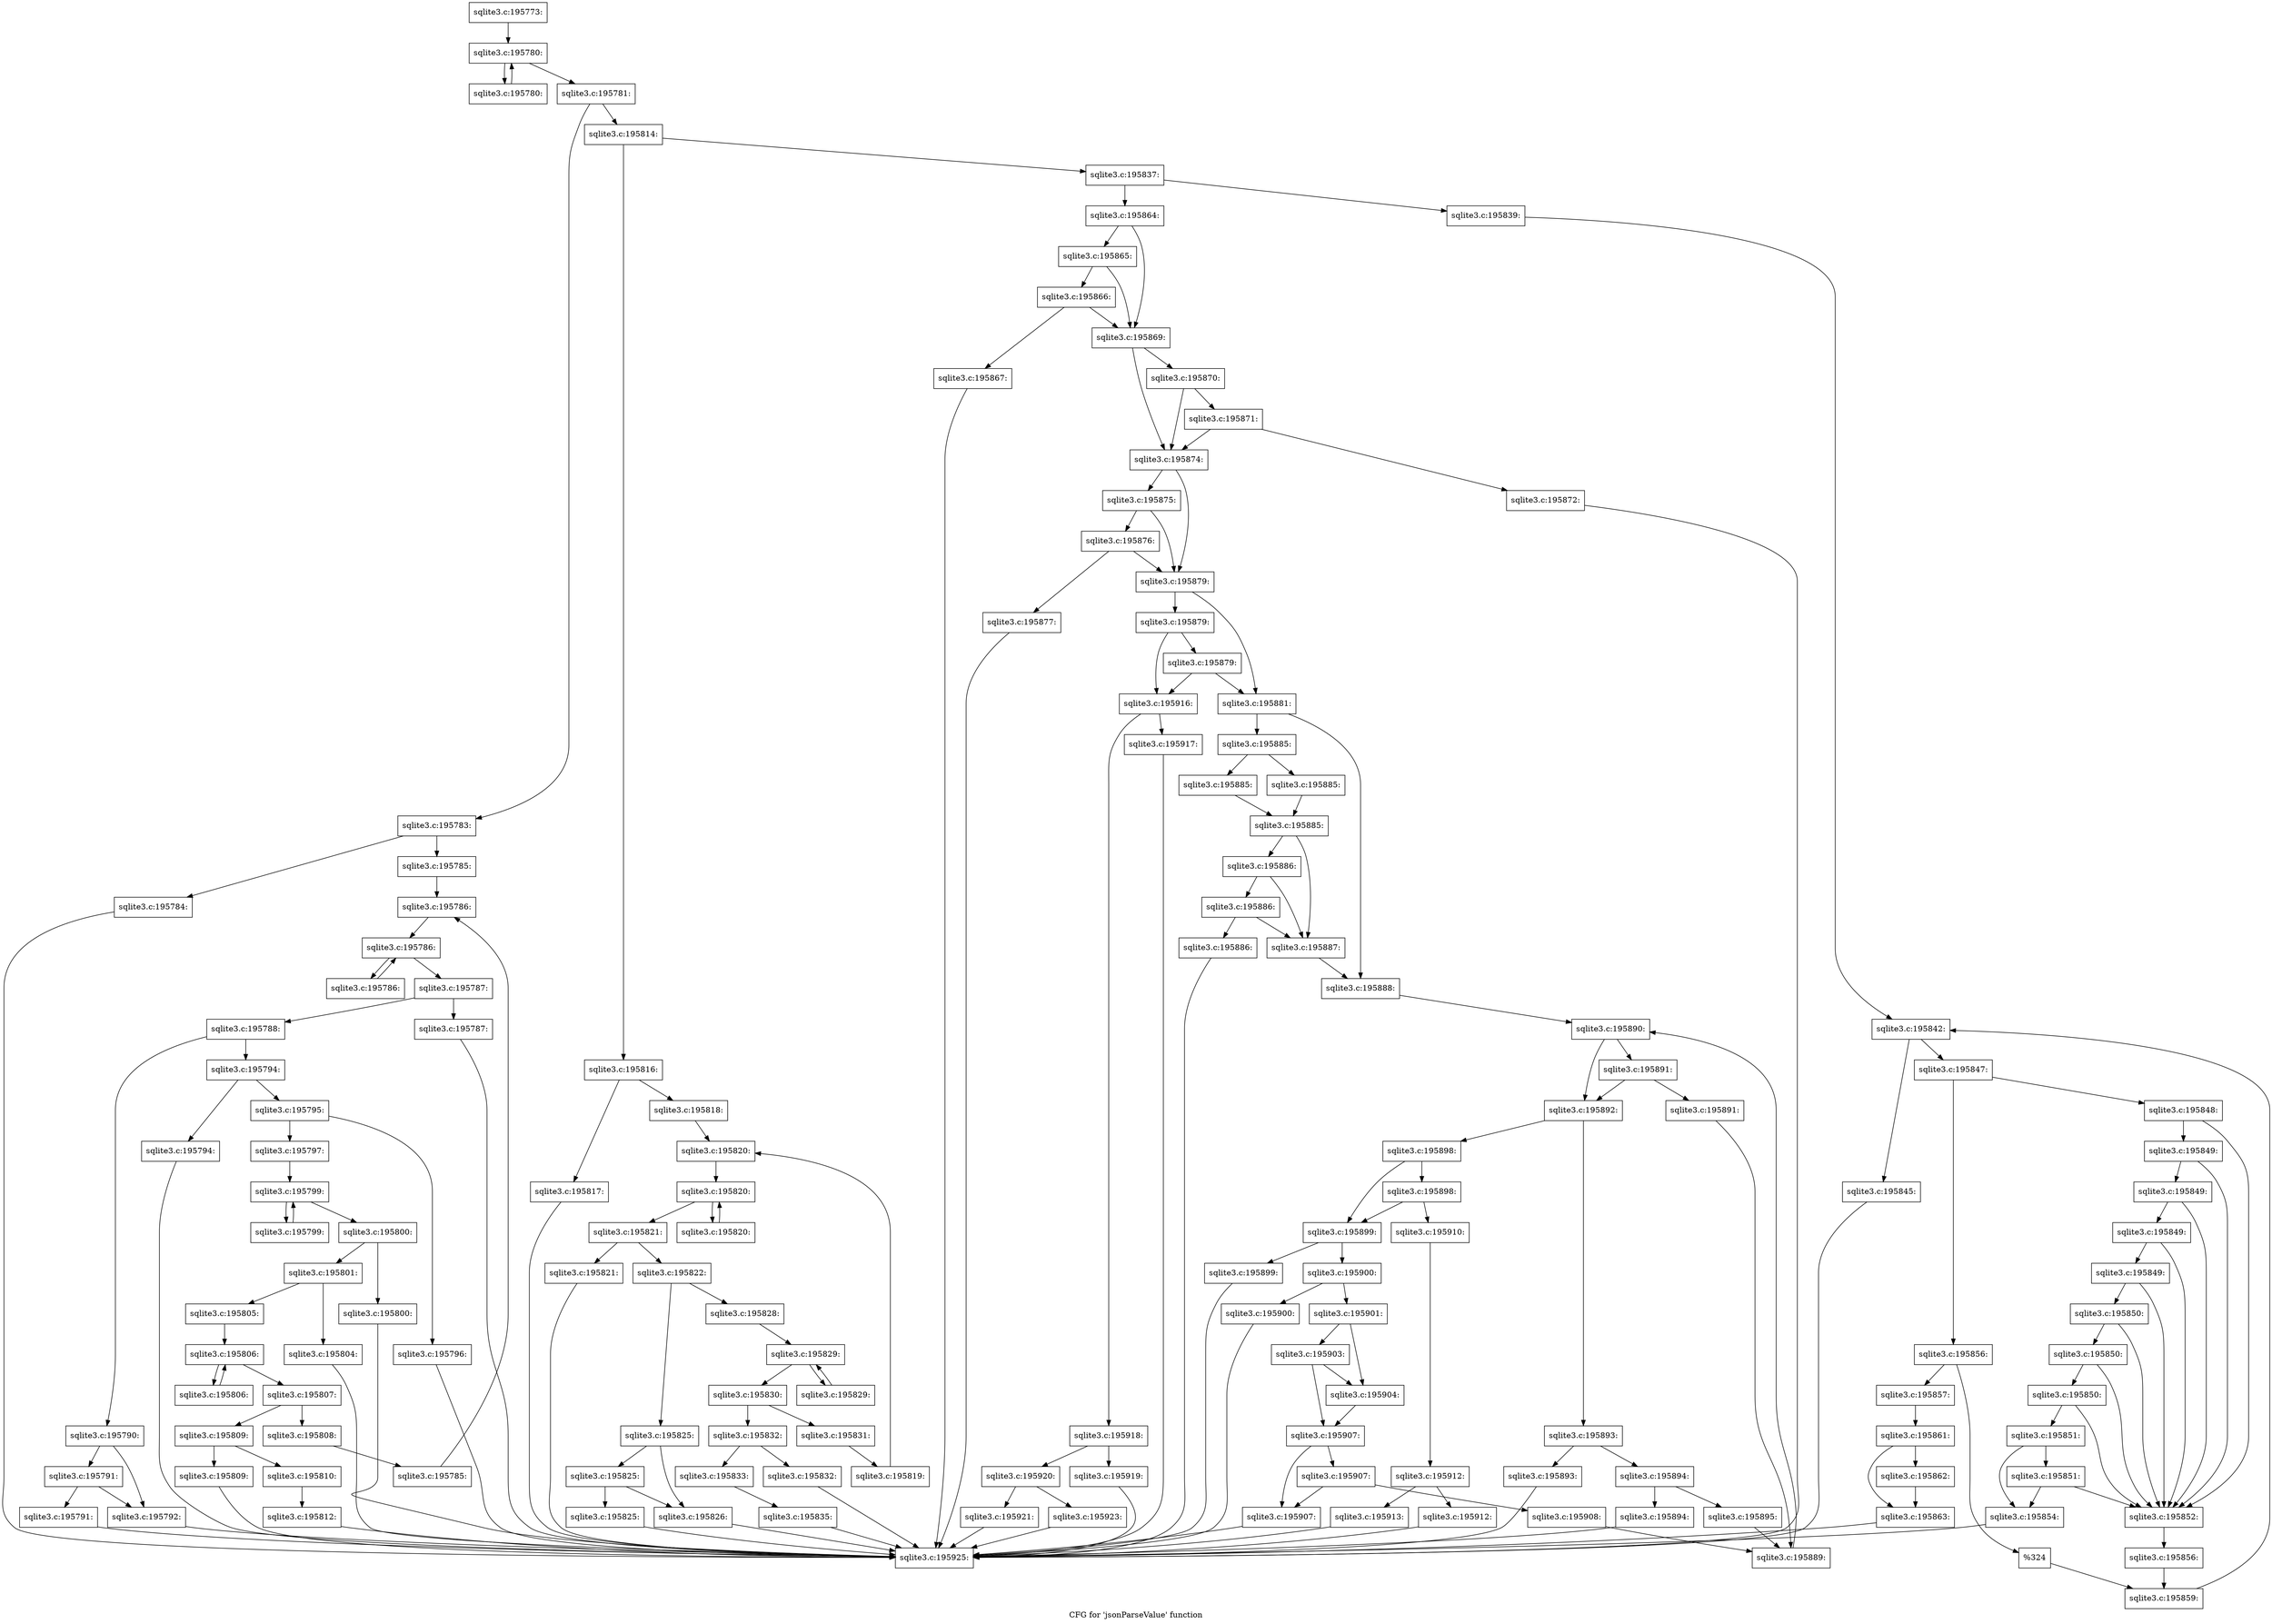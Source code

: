 digraph "CFG for 'jsonParseValue' function" {
	label="CFG for 'jsonParseValue' function";

	Node0x55c0fa7cfa50 [shape=record,label="{sqlite3.c:195773:}"];
	Node0x55c0fa7cfa50 -> Node0x55c0fa7d98a0;
	Node0x55c0fa7d98a0 [shape=record,label="{sqlite3.c:195780:}"];
	Node0x55c0fa7d98a0 -> Node0x55c0fa7d9f10;
	Node0x55c0fa7d98a0 -> Node0x55c0fa7d9a00;
	Node0x55c0fa7d9f10 [shape=record,label="{sqlite3.c:195780:}"];
	Node0x55c0fa7d9f10 -> Node0x55c0fa7d98a0;
	Node0x55c0fa7d9a00 [shape=record,label="{sqlite3.c:195781:}"];
	Node0x55c0fa7d9a00 -> Node0x55c0fa7da4f0;
	Node0x55c0fa7d9a00 -> Node0x55c0fa7da590;
	Node0x55c0fa7da4f0 [shape=record,label="{sqlite3.c:195783:}"];
	Node0x55c0fa7da4f0 -> Node0x55c0f6de5b10;
	Node0x55c0fa7da4f0 -> Node0x55c0fa7db3c0;
	Node0x55c0f6de5b10 [shape=record,label="{sqlite3.c:195784:}"];
	Node0x55c0f6de5b10 -> Node0x55c0fa7cfbd0;
	Node0x55c0fa7db3c0 [shape=record,label="{sqlite3.c:195785:}"];
	Node0x55c0fa7db3c0 -> Node0x55c0fa7dbcd0;
	Node0x55c0fa7dbcd0 [shape=record,label="{sqlite3.c:195786:}"];
	Node0x55c0fa7dbcd0 -> Node0x55c0fa7dbeb0;
	Node0x55c0fa7dbeb0 [shape=record,label="{sqlite3.c:195786:}"];
	Node0x55c0fa7dbeb0 -> Node0x55c0fa7dc210;
	Node0x55c0fa7dbeb0 -> Node0x55c0fa7dbf30;
	Node0x55c0fa7dc210 [shape=record,label="{sqlite3.c:195786:}"];
	Node0x55c0fa7dc210 -> Node0x55c0fa7dbeb0;
	Node0x55c0fa7dbf30 [shape=record,label="{sqlite3.c:195787:}"];
	Node0x55c0fa7dbf30 -> Node0x55c0fa7dc6f0;
	Node0x55c0fa7dbf30 -> Node0x55c0fa7dc740;
	Node0x55c0fa7dc6f0 [shape=record,label="{sqlite3.c:195787:}"];
	Node0x55c0fa7dc6f0 -> Node0x55c0fa7cfbd0;
	Node0x55c0fa7dc740 [shape=record,label="{sqlite3.c:195788:}"];
	Node0x55c0fa7dc740 -> Node0x55c0fa7dd200;
	Node0x55c0fa7dc740 -> Node0x55c0fa7dd250;
	Node0x55c0fa7dd200 [shape=record,label="{sqlite3.c:195790:}"];
	Node0x55c0fa7dd200 -> Node0x55c0fa7dd9e0;
	Node0x55c0fa7dd200 -> Node0x55c0fa7dd990;
	Node0x55c0fa7dd9e0 [shape=record,label="{sqlite3.c:195791:}"];
	Node0x55c0fa7dd9e0 -> Node0x55c0fa7dd940;
	Node0x55c0fa7dd9e0 -> Node0x55c0fa7dd990;
	Node0x55c0fa7dd940 [shape=record,label="{sqlite3.c:195791:}"];
	Node0x55c0fa7dd940 -> Node0x55c0fa7cfbd0;
	Node0x55c0fa7dd990 [shape=record,label="{sqlite3.c:195792:}"];
	Node0x55c0fa7dd990 -> Node0x55c0fa7cfbd0;
	Node0x55c0fa7dd250 [shape=record,label="{sqlite3.c:195794:}"];
	Node0x55c0fa7dd250 -> Node0x55c0fa7de7e0;
	Node0x55c0fa7dd250 -> Node0x55c0fa7de830;
	Node0x55c0fa7de7e0 [shape=record,label="{sqlite3.c:195794:}"];
	Node0x55c0fa7de7e0 -> Node0x55c0fa7cfbd0;
	Node0x55c0fa7de830 [shape=record,label="{sqlite3.c:195795:}"];
	Node0x55c0fa7de830 -> Node0x55c0fa7df540;
	Node0x55c0fa7de830 -> Node0x55c0fa7df590;
	Node0x55c0fa7df540 [shape=record,label="{sqlite3.c:195796:}"];
	Node0x55c0fa7df540 -> Node0x55c0fa7cfbd0;
	Node0x55c0fa7df590 [shape=record,label="{sqlite3.c:195797:}"];
	Node0x55c0fa7df590 -> Node0x55c0fa7e01d0;
	Node0x55c0fa7e01d0 [shape=record,label="{sqlite3.c:195799:}"];
	Node0x55c0fa7e01d0 -> Node0x55c0fa7e0840;
	Node0x55c0fa7e01d0 -> Node0x55c0fa7e0330;
	Node0x55c0fa7e0840 [shape=record,label="{sqlite3.c:195799:}"];
	Node0x55c0fa7e0840 -> Node0x55c0fa7e01d0;
	Node0x55c0fa7e0330 [shape=record,label="{sqlite3.c:195800:}"];
	Node0x55c0fa7e0330 -> Node0x55c0fa7e0d20;
	Node0x55c0fa7e0330 -> Node0x55c0fa7e0d70;
	Node0x55c0fa7e0d20 [shape=record,label="{sqlite3.c:195800:}"];
	Node0x55c0fa7e0d20 -> Node0x55c0fa7cfbd0;
	Node0x55c0fa7e0d70 [shape=record,label="{sqlite3.c:195801:}"];
	Node0x55c0fa7e0d70 -> Node0x55c0fa7e1ce0;
	Node0x55c0fa7e0d70 -> Node0x55c0fa7e1d30;
	Node0x55c0fa7e1ce0 [shape=record,label="{sqlite3.c:195804:}"];
	Node0x55c0fa7e1ce0 -> Node0x55c0fa7cfbd0;
	Node0x55c0fa7e1d30 [shape=record,label="{sqlite3.c:195805:}"];
	Node0x55c0fa7e1d30 -> Node0x55c0fa7e2340;
	Node0x55c0fa7e2340 [shape=record,label="{sqlite3.c:195806:}"];
	Node0x55c0fa7e2340 -> Node0x55c0fa7e29b0;
	Node0x55c0fa7e2340 -> Node0x55c0fa7e24a0;
	Node0x55c0fa7e29b0 [shape=record,label="{sqlite3.c:195806:}"];
	Node0x55c0fa7e29b0 -> Node0x55c0fa7e2340;
	Node0x55c0fa7e24a0 [shape=record,label="{sqlite3.c:195807:}"];
	Node0x55c0fa7e24a0 -> Node0x55c0fa7e31d0;
	Node0x55c0fa7e24a0 -> Node0x55c0fa7e3220;
	Node0x55c0fa7e31d0 [shape=record,label="{sqlite3.c:195808:}"];
	Node0x55c0fa7e31d0 -> Node0x55c0fa7dbd80;
	Node0x55c0fa7e3220 [shape=record,label="{sqlite3.c:195809:}"];
	Node0x55c0fa7e3220 -> Node0x55c0fa7e3690;
	Node0x55c0fa7e3220 -> Node0x55c0fa7e36e0;
	Node0x55c0fa7e3690 [shape=record,label="{sqlite3.c:195809:}"];
	Node0x55c0fa7e3690 -> Node0x55c0fa7cfbd0;
	Node0x55c0fa7e36e0 [shape=record,label="{sqlite3.c:195810:}"];
	Node0x55c0fa7e36e0 -> Node0x55c0fa7dba30;
	Node0x55c0fa7dbd80 [shape=record,label="{sqlite3.c:195785:}"];
	Node0x55c0fa7dbd80 -> Node0x55c0fa7dbcd0;
	Node0x55c0fa7dba30 [shape=record,label="{sqlite3.c:195812:}"];
	Node0x55c0fa7dba30 -> Node0x55c0fa7cfbd0;
	Node0x55c0fa7da590 [shape=record,label="{sqlite3.c:195814:}"];
	Node0x55c0fa7da590 -> Node0x55c0fa7e4ca0;
	Node0x55c0fa7da590 -> Node0x55c0fa7e4d40;
	Node0x55c0fa7e4ca0 [shape=record,label="{sqlite3.c:195816:}"];
	Node0x55c0fa7e4ca0 -> Node0x55c0fa7e54a0;
	Node0x55c0fa7e4ca0 -> Node0x55c0fa7e54f0;
	Node0x55c0fa7e54a0 [shape=record,label="{sqlite3.c:195817:}"];
	Node0x55c0fa7e54a0 -> Node0x55c0fa7cfbd0;
	Node0x55c0fa7e54f0 [shape=record,label="{sqlite3.c:195818:}"];
	Node0x55c0fa7e54f0 -> Node0x55c0fa7e6320;
	Node0x55c0fa7e6320 [shape=record,label="{sqlite3.c:195820:}"];
	Node0x55c0fa7e6320 -> Node0x55c0fa7e65e0;
	Node0x55c0fa7e65e0 [shape=record,label="{sqlite3.c:195820:}"];
	Node0x55c0fa7e65e0 -> Node0x55c0fa7e6c50;
	Node0x55c0fa7e65e0 -> Node0x55c0fa7e6740;
	Node0x55c0fa7e6c50 [shape=record,label="{sqlite3.c:195820:}"];
	Node0x55c0fa7e6c50 -> Node0x55c0fa7e65e0;
	Node0x55c0fa7e6740 [shape=record,label="{sqlite3.c:195821:}"];
	Node0x55c0fa7e6740 -> Node0x55c0fa7e7130;
	Node0x55c0fa7e6740 -> Node0x55c0fa7e7180;
	Node0x55c0fa7e7130 [shape=record,label="{sqlite3.c:195821:}"];
	Node0x55c0fa7e7130 -> Node0x55c0fa7cfbd0;
	Node0x55c0fa7e7180 [shape=record,label="{sqlite3.c:195822:}"];
	Node0x55c0fa7e7180 -> Node0x55c0fa7e7f90;
	Node0x55c0fa7e7180 -> Node0x55c0fa7e7fe0;
	Node0x55c0fa7e7f90 [shape=record,label="{sqlite3.c:195825:}"];
	Node0x55c0fa7e7f90 -> Node0x55c0fa7e8490;
	Node0x55c0fa7e7f90 -> Node0x55c0fa7e8440;
	Node0x55c0fa7e8490 [shape=record,label="{sqlite3.c:195825:}"];
	Node0x55c0fa7e8490 -> Node0x55c0fa7e83f0;
	Node0x55c0fa7e8490 -> Node0x55c0fa7e8440;
	Node0x55c0fa7e83f0 [shape=record,label="{sqlite3.c:195825:}"];
	Node0x55c0fa7e83f0 -> Node0x55c0fa7cfbd0;
	Node0x55c0fa7e8440 [shape=record,label="{sqlite3.c:195826:}"];
	Node0x55c0fa7e8440 -> Node0x55c0fa7cfbd0;
	Node0x55c0fa7e7fe0 [shape=record,label="{sqlite3.c:195828:}"];
	Node0x55c0fa7e7fe0 -> Node0x55c0fa7e9340;
	Node0x55c0fa7e9340 [shape=record,label="{sqlite3.c:195829:}"];
	Node0x55c0fa7e9340 -> Node0x55c0fa7e99b0;
	Node0x55c0fa7e9340 -> Node0x55c0fa7e94a0;
	Node0x55c0fa7e99b0 [shape=record,label="{sqlite3.c:195829:}"];
	Node0x55c0fa7e99b0 -> Node0x55c0fa7e9340;
	Node0x55c0fa7e94a0 [shape=record,label="{sqlite3.c:195830:}"];
	Node0x55c0fa7e94a0 -> Node0x55c0fa7ea1d0;
	Node0x55c0fa7e94a0 -> Node0x55c0fa7ea220;
	Node0x55c0fa7ea1d0 [shape=record,label="{sqlite3.c:195831:}"];
	Node0x55c0fa7ea1d0 -> Node0x55c0fa7e64b0;
	Node0x55c0fa7ea220 [shape=record,label="{sqlite3.c:195832:}"];
	Node0x55c0fa7ea220 -> Node0x55c0fa7ea690;
	Node0x55c0fa7ea220 -> Node0x55c0fa7ea6e0;
	Node0x55c0fa7ea690 [shape=record,label="{sqlite3.c:195832:}"];
	Node0x55c0fa7ea690 -> Node0x55c0fa7cfbd0;
	Node0x55c0fa7ea6e0 [shape=record,label="{sqlite3.c:195833:}"];
	Node0x55c0fa7ea6e0 -> Node0x55c0fa7e6010;
	Node0x55c0fa7e64b0 [shape=record,label="{sqlite3.c:195819:}"];
	Node0x55c0fa7e64b0 -> Node0x55c0fa7e6320;
	Node0x55c0fa7e6010 [shape=record,label="{sqlite3.c:195835:}"];
	Node0x55c0fa7e6010 -> Node0x55c0fa7cfbd0;
	Node0x55c0fa7e4d40 [shape=record,label="{sqlite3.c:195837:}"];
	Node0x55c0fa7e4d40 -> Node0x55c0fa7ebca0;
	Node0x55c0fa7e4d40 -> Node0x55c0fa7ebd40;
	Node0x55c0fa7ebca0 [shape=record,label="{sqlite3.c:195839:}"];
	Node0x55c0fa7ebca0 -> Node0x55c0fa7ec7a0;
	Node0x55c0fa7ec7a0 [shape=record,label="{sqlite3.c:195842:}"];
	Node0x55c0fa7ec7a0 -> Node0x55c0fa7ece30;
	Node0x55c0fa7ec7a0 -> Node0x55c0fa7ece80;
	Node0x55c0fa7ece30 [shape=record,label="{sqlite3.c:195845:}"];
	Node0x55c0fa7ece30 -> Node0x55c0fa7cfbd0;
	Node0x55c0fa7ece80 [shape=record,label="{sqlite3.c:195847:}"];
	Node0x55c0fa7ece80 -> Node0x55c0fa7ed630;
	Node0x55c0fa7ece80 -> Node0x55c0fa7ed6d0;
	Node0x55c0fa7ed630 [shape=record,label="{sqlite3.c:195848:}"];
	Node0x55c0fa7ed630 -> Node0x55c0fa7edfe0;
	Node0x55c0fa7ed630 -> Node0x55c0fa7ee450;
	Node0x55c0fa7ee450 [shape=record,label="{sqlite3.c:195849:}"];
	Node0x55c0fa7ee450 -> Node0x55c0fa7edfe0;
	Node0x55c0fa7ee450 -> Node0x55c0fa7ee3d0;
	Node0x55c0fa7ee3d0 [shape=record,label="{sqlite3.c:195849:}"];
	Node0x55c0fa7ee3d0 -> Node0x55c0fa7edfe0;
	Node0x55c0fa7ee3d0 -> Node0x55c0fa7ee350;
	Node0x55c0fa7ee350 [shape=record,label="{sqlite3.c:195849:}"];
	Node0x55c0fa7ee350 -> Node0x55c0fa7edfe0;
	Node0x55c0fa7ee350 -> Node0x55c0fa7ee2d0;
	Node0x55c0fa7ee2d0 [shape=record,label="{sqlite3.c:195849:}"];
	Node0x55c0fa7ee2d0 -> Node0x55c0fa7edfe0;
	Node0x55c0fa7ee2d0 -> Node0x55c0fa7ee250;
	Node0x55c0fa7ee250 [shape=record,label="{sqlite3.c:195850:}"];
	Node0x55c0fa7ee250 -> Node0x55c0fa7edfe0;
	Node0x55c0fa7ee250 -> Node0x55c0fa7ee1d0;
	Node0x55c0fa7ee1d0 [shape=record,label="{sqlite3.c:195850:}"];
	Node0x55c0fa7ee1d0 -> Node0x55c0fa7edfe0;
	Node0x55c0fa7ee1d0 -> Node0x55c0fa7ee150;
	Node0x55c0fa7ee150 [shape=record,label="{sqlite3.c:195850:}"];
	Node0x55c0fa7ee150 -> Node0x55c0fa7edfe0;
	Node0x55c0fa7ee150 -> Node0x55c0fa7ee0d0;
	Node0x55c0fa7ee0d0 [shape=record,label="{sqlite3.c:195851:}"];
	Node0x55c0fa7ee0d0 -> Node0x55c0fa7efac0;
	Node0x55c0fa7ee0d0 -> Node0x55c0fa7ee080;
	Node0x55c0fa7efac0 [shape=record,label="{sqlite3.c:195851:}"];
	Node0x55c0fa7efac0 -> Node0x55c0fa7edfe0;
	Node0x55c0fa7efac0 -> Node0x55c0fa7ee080;
	Node0x55c0fa7edfe0 [shape=record,label="{sqlite3.c:195852:}"];
	Node0x55c0fa7edfe0 -> Node0x55c0fa7ee030;
	Node0x55c0fa7ee080 [shape=record,label="{sqlite3.c:195854:}"];
	Node0x55c0fa7ee080 -> Node0x55c0fa7cfbd0;
	Node0x55c0fa7ee030 [shape=record,label="{sqlite3.c:195856:}"];
	Node0x55c0fa7ee030 -> Node0x55c0fa7ed680;
	Node0x55c0fa7ed6d0 [shape=record,label="{sqlite3.c:195856:}"];
	Node0x55c0fa7ed6d0 -> Node0x55c0f6de5b60;
	Node0x55c0fa7ed6d0 -> Node0x55c0fa7f0440;
	Node0x55c0f6de5b60 [shape=record,label="{sqlite3.c:195857:}"];
	Node0x55c0f6de5b60 -> Node0x55c0fa7ec710;
	Node0x55c0fa7f0440 [shape=record,label="{%324}"];
	Node0x55c0fa7f0440 -> Node0x55c0fa7ed680;
	Node0x55c0fa7ed680 [shape=record,label="{sqlite3.c:195859:}"];
	Node0x55c0fa7ed680 -> Node0x55c0fa7ec7a0;
	Node0x55c0fa7ec710 [shape=record,label="{sqlite3.c:195861:}"];
	Node0x55c0fa7ec710 -> Node0x55c0fa7f1af0;
	Node0x55c0fa7ec710 -> Node0x55c0fa7f1aa0;
	Node0x55c0fa7f1aa0 [shape=record,label="{sqlite3.c:195862:}"];
	Node0x55c0fa7f1aa0 -> Node0x55c0fa7f1af0;
	Node0x55c0fa7f1af0 [shape=record,label="{sqlite3.c:195863:}"];
	Node0x55c0fa7f1af0 -> Node0x55c0fa7cfbd0;
	Node0x55c0fa7ebd40 [shape=record,label="{sqlite3.c:195864:}"];
	Node0x55c0fa7ebd40 -> Node0x55c0fa7f2ca0;
	Node0x55c0fa7ebd40 -> Node0x55c0fa7f2bd0;
	Node0x55c0fa7f2ca0 [shape=record,label="{sqlite3.c:195865:}"];
	Node0x55c0fa7f2ca0 -> Node0x55c0fa7f2c20;
	Node0x55c0fa7f2ca0 -> Node0x55c0fa7f2bd0;
	Node0x55c0fa7f2c20 [shape=record,label="{sqlite3.c:195866:}"];
	Node0x55c0fa7f2c20 -> Node0x55c0fa7f2bd0;
	Node0x55c0fa7f2c20 -> Node0x55c0fa7f2b30;
	Node0x55c0fa7f2b30 [shape=record,label="{sqlite3.c:195867:}"];
	Node0x55c0fa7f2b30 -> Node0x55c0fa7cfbd0;
	Node0x55c0fa7f2bd0 [shape=record,label="{sqlite3.c:195869:}"];
	Node0x55c0fa7f2bd0 -> Node0x55c0fa7f4460;
	Node0x55c0fa7f2bd0 -> Node0x55c0fa7f4390;
	Node0x55c0fa7f4460 [shape=record,label="{sqlite3.c:195870:}"];
	Node0x55c0fa7f4460 -> Node0x55c0fa7f43e0;
	Node0x55c0fa7f4460 -> Node0x55c0fa7f4390;
	Node0x55c0fa7f43e0 [shape=record,label="{sqlite3.c:195871:}"];
	Node0x55c0fa7f43e0 -> Node0x55c0fa7f4390;
	Node0x55c0fa7f43e0 -> Node0x55c0fa7f42f0;
	Node0x55c0fa7f42f0 [shape=record,label="{sqlite3.c:195872:}"];
	Node0x55c0fa7f42f0 -> Node0x55c0fa7cfbd0;
	Node0x55c0fa7f4390 [shape=record,label="{sqlite3.c:195874:}"];
	Node0x55c0fa7f4390 -> Node0x55c0fa7f5c20;
	Node0x55c0fa7f4390 -> Node0x55c0fa7f5b50;
	Node0x55c0fa7f5c20 [shape=record,label="{sqlite3.c:195875:}"];
	Node0x55c0fa7f5c20 -> Node0x55c0fa7f5ba0;
	Node0x55c0fa7f5c20 -> Node0x55c0fa7f5b50;
	Node0x55c0fa7f5ba0 [shape=record,label="{sqlite3.c:195876:}"];
	Node0x55c0fa7f5ba0 -> Node0x55c0fa7f5b50;
	Node0x55c0fa7f5ba0 -> Node0x55c0fa7f5ab0;
	Node0x55c0fa7f5ab0 [shape=record,label="{sqlite3.c:195877:}"];
	Node0x55c0fa7f5ab0 -> Node0x55c0fa7cfbd0;
	Node0x55c0fa7f5b50 [shape=record,label="{sqlite3.c:195879:}"];
	Node0x55c0fa7f5b50 -> Node0x55c0fa7f7270;
	Node0x55c0fa7f5b50 -> Node0x55c0fa7f7360;
	Node0x55c0fa7f7360 [shape=record,label="{sqlite3.c:195879:}"];
	Node0x55c0fa7f7360 -> Node0x55c0fa7f7700;
	Node0x55c0fa7f7360 -> Node0x55c0fa7f7310;
	Node0x55c0fa7f7700 [shape=record,label="{sqlite3.c:195879:}"];
	Node0x55c0fa7f7700 -> Node0x55c0fa7f7270;
	Node0x55c0fa7f7700 -> Node0x55c0fa7f7310;
	Node0x55c0fa7f7270 [shape=record,label="{sqlite3.c:195881:}"];
	Node0x55c0fa7f7270 -> Node0x55c0fa7f8510;
	Node0x55c0fa7f7270 -> Node0x55c0fa7f8560;
	Node0x55c0fa7f8510 [shape=record,label="{sqlite3.c:195885:}"];
	Node0x55c0fa7f8510 -> Node0x55c0fa7f89d0;
	Node0x55c0fa7f8510 -> Node0x55c0fa7f8a20;
	Node0x55c0fa7f89d0 [shape=record,label="{sqlite3.c:195885:}"];
	Node0x55c0fa7f89d0 -> Node0x55c0fa7f8a70;
	Node0x55c0fa7f8a20 [shape=record,label="{sqlite3.c:195885:}"];
	Node0x55c0fa7f8a20 -> Node0x55c0fa7f8a70;
	Node0x55c0fa7f8a70 [shape=record,label="{sqlite3.c:195885:}"];
	Node0x55c0fa7f8a70 -> Node0x55c0fa7f92e0;
	Node0x55c0fa7f8a70 -> Node0x55c0fa7f9210;
	Node0x55c0fa7f92e0 [shape=record,label="{sqlite3.c:195886:}"];
	Node0x55c0fa7f92e0 -> Node0x55c0fa7f9260;
	Node0x55c0fa7f92e0 -> Node0x55c0fa7f9210;
	Node0x55c0fa7f9260 [shape=record,label="{sqlite3.c:195886:}"];
	Node0x55c0fa7f9260 -> Node0x55c0fa7f91c0;
	Node0x55c0fa7f9260 -> Node0x55c0fa7f9210;
	Node0x55c0fa7f91c0 [shape=record,label="{sqlite3.c:195886:}"];
	Node0x55c0fa7f91c0 -> Node0x55c0fa7cfbd0;
	Node0x55c0fa7f9210 [shape=record,label="{sqlite3.c:195887:}"];
	Node0x55c0fa7f9210 -> Node0x55c0fa7f8560;
	Node0x55c0fa7f8560 [shape=record,label="{sqlite3.c:195888:}"];
	Node0x55c0fa7f8560 -> Node0x55c0fa7fa9b0;
	Node0x55c0fa7fa9b0 [shape=record,label="{sqlite3.c:195890:}"];
	Node0x55c0fa7fa9b0 -> Node0x55c0fa7fb130;
	Node0x55c0fa7fa9b0 -> Node0x55c0fa7fb0e0;
	Node0x55c0fa7fb130 [shape=record,label="{sqlite3.c:195891:}"];
	Node0x55c0fa7fb130 -> Node0x55c0fa7fb090;
	Node0x55c0fa7fb130 -> Node0x55c0fa7fb0e0;
	Node0x55c0fa7fb090 [shape=record,label="{sqlite3.c:195891:}"];
	Node0x55c0fa7fb090 -> Node0x55c0fa7fab40;
	Node0x55c0fa7fb0e0 [shape=record,label="{sqlite3.c:195892:}"];
	Node0x55c0fa7fb0e0 -> Node0x55c0fa7fb880;
	Node0x55c0fa7fb0e0 -> Node0x55c0fa7fb8d0;
	Node0x55c0fa7fb880 [shape=record,label="{sqlite3.c:195893:}"];
	Node0x55c0fa7fb880 -> Node0x55c0fa7fbd50;
	Node0x55c0fa7fb880 -> Node0x55c0fa7fbda0;
	Node0x55c0fa7fbd50 [shape=record,label="{sqlite3.c:195893:}"];
	Node0x55c0fa7fbd50 -> Node0x55c0fa7cfbd0;
	Node0x55c0fa7fbda0 [shape=record,label="{sqlite3.c:195894:}"];
	Node0x55c0fa7fbda0 -> Node0x55c0fa7fc5a0;
	Node0x55c0fa7fbda0 -> Node0x55c0fa7fc5f0;
	Node0x55c0fa7fc5a0 [shape=record,label="{sqlite3.c:195894:}"];
	Node0x55c0fa7fc5a0 -> Node0x55c0fa7cfbd0;
	Node0x55c0fa7fc5f0 [shape=record,label="{sqlite3.c:195895:}"];
	Node0x55c0fa7fc5f0 -> Node0x55c0fa7fab40;
	Node0x55c0fa7fb8d0 [shape=record,label="{sqlite3.c:195898:}"];
	Node0x55c0fa7fb8d0 -> Node0x55c0fa7fcca0;
	Node0x55c0fa7fb8d0 -> Node0x55c0fa7fcd40;
	Node0x55c0fa7fcd40 [shape=record,label="{sqlite3.c:195898:}"];
	Node0x55c0fa7fcd40 -> Node0x55c0fa7fcca0;
	Node0x55c0fa7fcd40 -> Node0x55c0fa7fccf0;
	Node0x55c0fa7fcca0 [shape=record,label="{sqlite3.c:195899:}"];
	Node0x55c0fa7fcca0 -> Node0x55c0fa7fd4a0;
	Node0x55c0fa7fcca0 -> Node0x55c0fa7fd4f0;
	Node0x55c0fa7fd4a0 [shape=record,label="{sqlite3.c:195899:}"];
	Node0x55c0fa7fd4a0 -> Node0x55c0fa7cfbd0;
	Node0x55c0fa7fd4f0 [shape=record,label="{sqlite3.c:195900:}"];
	Node0x55c0fa7fd4f0 -> Node0x55c0fa7fdcf0;
	Node0x55c0fa7fd4f0 -> Node0x55c0fa7fdd40;
	Node0x55c0fa7fdcf0 [shape=record,label="{sqlite3.c:195900:}"];
	Node0x55c0fa7fdcf0 -> Node0x55c0fa7cfbd0;
	Node0x55c0fa7fdd40 [shape=record,label="{sqlite3.c:195901:}"];
	Node0x55c0fa7fdd40 -> Node0x55c0fa7fe850;
	Node0x55c0fa7fdd40 -> Node0x55c0fa7fe8f0;
	Node0x55c0fa7fe8f0 [shape=record,label="{sqlite3.c:195903:}"];
	Node0x55c0fa7fe8f0 -> Node0x55c0fa7fe850;
	Node0x55c0fa7fe8f0 -> Node0x55c0fa7fe8a0;
	Node0x55c0fa7fe850 [shape=record,label="{sqlite3.c:195904:}"];
	Node0x55c0fa7fe850 -> Node0x55c0fa7fe8a0;
	Node0x55c0fa7fe8a0 [shape=record,label="{sqlite3.c:195907:}"];
	Node0x55c0fa7fe8a0 -> Node0x55c0fa7ff770;
	Node0x55c0fa7fe8a0 -> Node0x55c0fa7ff810;
	Node0x55c0fa7ff810 [shape=record,label="{sqlite3.c:195907:}"];
	Node0x55c0fa7ff810 -> Node0x55c0fa7ff770;
	Node0x55c0fa7ff810 -> Node0x55c0fa7ff7c0;
	Node0x55c0fa7ff770 [shape=record,label="{sqlite3.c:195907:}"];
	Node0x55c0fa7ff770 -> Node0x55c0fa7cfbd0;
	Node0x55c0fa7ff7c0 [shape=record,label="{sqlite3.c:195908:}"];
	Node0x55c0fa7ff7c0 -> Node0x55c0fa7fab40;
	Node0x55c0fa7fccf0 [shape=record,label="{sqlite3.c:195910:}"];
	Node0x55c0fa7fccf0 -> Node0x55c0fa7fa920;
	Node0x55c0fa7fab40 [shape=record,label="{sqlite3.c:195889:}"];
	Node0x55c0fa7fab40 -> Node0x55c0fa7fa9b0;
	Node0x55c0fa7fa920 [shape=record,label="{sqlite3.c:195912:}"];
	Node0x55c0fa7fa920 -> Node0x55c0fa800550;
	Node0x55c0fa7fa920 -> Node0x55c0fa8005a0;
	Node0x55c0fa800550 [shape=record,label="{sqlite3.c:195912:}"];
	Node0x55c0fa800550 -> Node0x55c0fa7cfbd0;
	Node0x55c0fa8005a0 [shape=record,label="{sqlite3.c:195913:}"];
	Node0x55c0fa8005a0 -> Node0x55c0fa7cfbd0;
	Node0x55c0fa7f7310 [shape=record,label="{sqlite3.c:195916:}"];
	Node0x55c0fa7f7310 -> Node0x55c0fa801940;
	Node0x55c0fa7f7310 -> Node0x55c0fa8019e0;
	Node0x55c0fa801940 [shape=record,label="{sqlite3.c:195917:}"];
	Node0x55c0fa801940 -> Node0x55c0fa7cfbd0;
	Node0x55c0fa8019e0 [shape=record,label="{sqlite3.c:195918:}"];
	Node0x55c0fa8019e0 -> Node0x55c0fa801fe0;
	Node0x55c0fa8019e0 -> Node0x55c0fa802080;
	Node0x55c0fa801fe0 [shape=record,label="{sqlite3.c:195919:}"];
	Node0x55c0fa801fe0 -> Node0x55c0fa7cfbd0;
	Node0x55c0fa802080 [shape=record,label="{sqlite3.c:195920:}"];
	Node0x55c0fa802080 -> Node0x55c0fa802680;
	Node0x55c0fa802080 -> Node0x55c0fa802720;
	Node0x55c0fa802680 [shape=record,label="{sqlite3.c:195921:}"];
	Node0x55c0fa802680 -> Node0x55c0fa7cfbd0;
	Node0x55c0fa802720 [shape=record,label="{sqlite3.c:195923:}"];
	Node0x55c0fa802720 -> Node0x55c0fa7cfbd0;
	Node0x55c0fa7cfbd0 [shape=record,label="{sqlite3.c:195925:}"];
}

